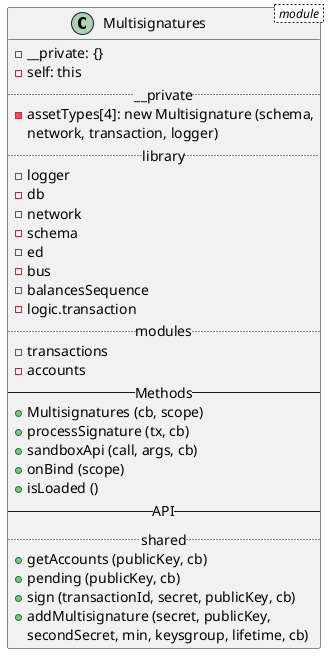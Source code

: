 @startuml
class Multisignatures < module > {
  - __private: {}
  - self: this
  .. __private ..
  - assetTypes[4]: new Multisignature (schema,
  network, transaction, logger)
  .. library ..
  - logger
  - db
  - network
  - schema
  - ed
  - bus
  - balancesSequence
  - logic.transaction
  .. modules ..
  - transactions
  - accounts
  -- Methods --
  + Multisignatures (cb, scope)
  + processSignature (tx, cb)
  + sandboxApi (call, args, cb)
  + onBind (scope)
  + isLoaded ()
  -- API --
  .. shared ..
  + getAccounts (publicKey, cb)
  + pending (publicKey, cb)
  + sign (transactionId, secret, publicKey, cb)
  + addMultisignature (secret, publicKey,
  secondSecret, min, keysgroup, lifetime, cb)
}
@enduml
